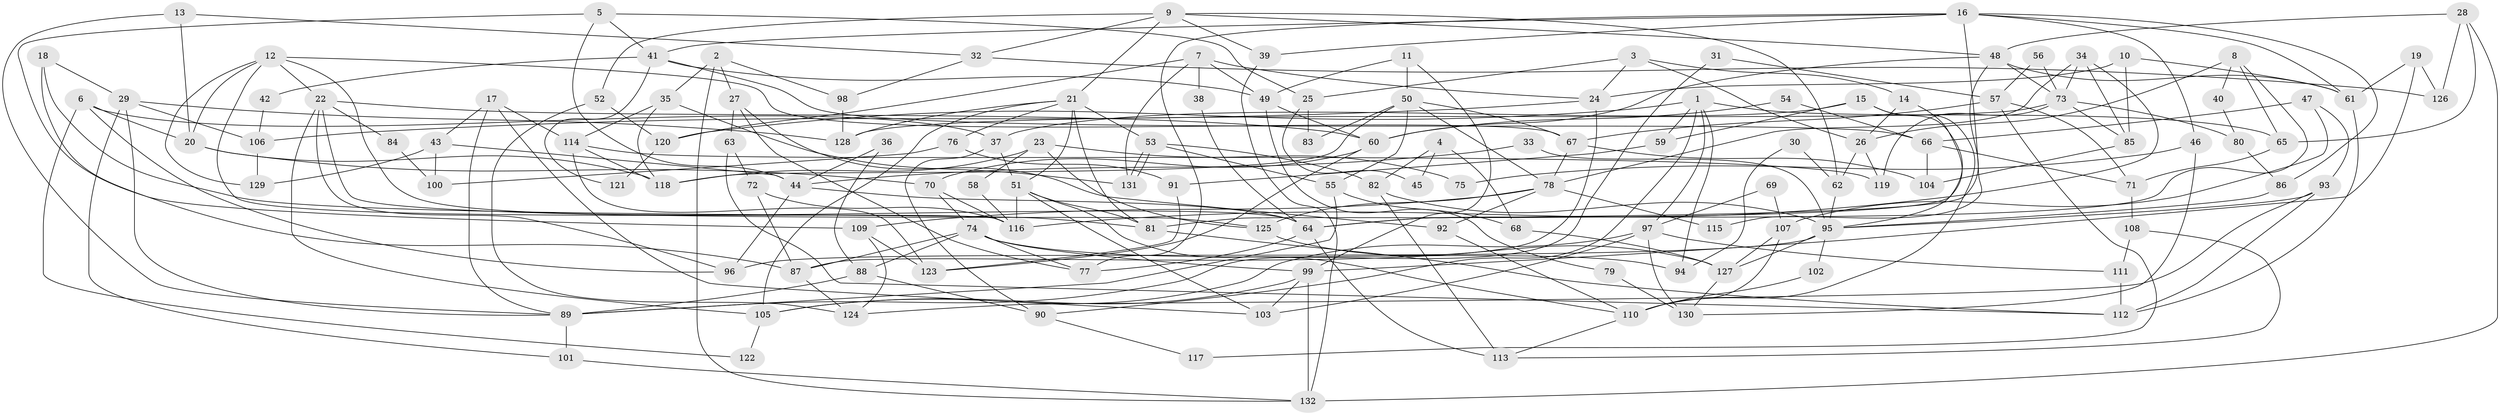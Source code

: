 // Generated by graph-tools (version 1.1) at 2025/15/03/09/25 04:15:10]
// undirected, 132 vertices, 264 edges
graph export_dot {
graph [start="1"]
  node [color=gray90,style=filled];
  1;
  2;
  3;
  4;
  5;
  6;
  7;
  8;
  9;
  10;
  11;
  12;
  13;
  14;
  15;
  16;
  17;
  18;
  19;
  20;
  21;
  22;
  23;
  24;
  25;
  26;
  27;
  28;
  29;
  30;
  31;
  32;
  33;
  34;
  35;
  36;
  37;
  38;
  39;
  40;
  41;
  42;
  43;
  44;
  45;
  46;
  47;
  48;
  49;
  50;
  51;
  52;
  53;
  54;
  55;
  56;
  57;
  58;
  59;
  60;
  61;
  62;
  63;
  64;
  65;
  66;
  67;
  68;
  69;
  70;
  71;
  72;
  73;
  74;
  75;
  76;
  77;
  78;
  79;
  80;
  81;
  82;
  83;
  84;
  85;
  86;
  87;
  88;
  89;
  90;
  91;
  92;
  93;
  94;
  95;
  96;
  97;
  98;
  99;
  100;
  101;
  102;
  103;
  104;
  105;
  106;
  107;
  108;
  109;
  110;
  111;
  112;
  113;
  114;
  115;
  116;
  117;
  118;
  119;
  120;
  121;
  122;
  123;
  124;
  125;
  126;
  127;
  128;
  129;
  130;
  131;
  132;
  1 -- 97;
  1 -- 90;
  1 -- 59;
  1 -- 65;
  1 -- 94;
  1 -- 120;
  2 -- 35;
  2 -- 98;
  2 -- 27;
  2 -- 132;
  3 -- 24;
  3 -- 26;
  3 -- 14;
  3 -- 25;
  4 -- 82;
  4 -- 68;
  4 -- 45;
  5 -- 41;
  5 -- 109;
  5 -- 25;
  5 -- 44;
  6 -- 20;
  6 -- 96;
  6 -- 37;
  6 -- 122;
  7 -- 24;
  7 -- 120;
  7 -- 38;
  7 -- 49;
  7 -- 131;
  8 -- 65;
  8 -- 26;
  8 -- 40;
  8 -- 64;
  9 -- 39;
  9 -- 21;
  9 -- 32;
  9 -- 48;
  9 -- 52;
  9 -- 62;
  10 -- 61;
  10 -- 85;
  10 -- 24;
  11 -- 99;
  11 -- 49;
  11 -- 50;
  12 -- 22;
  12 -- 20;
  12 -- 64;
  12 -- 67;
  12 -- 116;
  12 -- 129;
  13 -- 89;
  13 -- 20;
  13 -- 32;
  14 -- 81;
  14 -- 26;
  15 -- 37;
  15 -- 95;
  15 -- 59;
  15 -- 110;
  16 -- 61;
  16 -- 77;
  16 -- 39;
  16 -- 41;
  16 -- 46;
  16 -- 86;
  16 -- 115;
  17 -- 89;
  17 -- 43;
  17 -- 103;
  17 -- 114;
  18 -- 29;
  18 -- 81;
  18 -- 87;
  19 -- 99;
  19 -- 126;
  19 -- 61;
  20 -- 70;
  20 -- 118;
  21 -- 53;
  21 -- 51;
  21 -- 76;
  21 -- 81;
  21 -- 105;
  21 -- 128;
  22 -- 105;
  22 -- 60;
  22 -- 84;
  22 -- 96;
  22 -- 125;
  23 -- 118;
  23 -- 125;
  23 -- 58;
  23 -- 75;
  24 -- 87;
  24 -- 106;
  25 -- 45;
  25 -- 83;
  26 -- 119;
  26 -- 62;
  27 -- 92;
  27 -- 63;
  27 -- 77;
  28 -- 65;
  28 -- 48;
  28 -- 126;
  28 -- 132;
  29 -- 101;
  29 -- 128;
  29 -- 89;
  29 -- 106;
  30 -- 94;
  30 -- 62;
  31 -- 57;
  31 -- 89;
  32 -- 98;
  32 -- 126;
  33 -- 44;
  33 -- 95;
  34 -- 116;
  34 -- 73;
  34 -- 78;
  34 -- 85;
  35 -- 131;
  35 -- 118;
  35 -- 114;
  36 -- 88;
  36 -- 44;
  37 -- 51;
  37 -- 90;
  38 -- 64;
  39 -- 132;
  40 -- 80;
  41 -- 49;
  41 -- 42;
  41 -- 66;
  41 -- 121;
  42 -- 106;
  43 -- 44;
  43 -- 129;
  43 -- 100;
  44 -- 64;
  44 -- 96;
  46 -- 130;
  46 -- 75;
  47 -- 93;
  47 -- 107;
  47 -- 66;
  48 -- 64;
  48 -- 60;
  48 -- 61;
  48 -- 73;
  49 -- 60;
  49 -- 79;
  50 -- 78;
  50 -- 55;
  50 -- 67;
  50 -- 83;
  50 -- 118;
  51 -- 116;
  51 -- 81;
  51 -- 103;
  51 -- 110;
  52 -- 124;
  52 -- 120;
  53 -- 131;
  53 -- 131;
  53 -- 82;
  53 -- 55;
  54 -- 66;
  54 -- 60;
  55 -- 68;
  55 -- 89;
  56 -- 57;
  56 -- 73;
  57 -- 71;
  57 -- 67;
  57 -- 117;
  58 -- 116;
  59 -- 91;
  60 -- 123;
  60 -- 70;
  61 -- 112;
  62 -- 95;
  63 -- 72;
  63 -- 112;
  64 -- 77;
  64 -- 113;
  65 -- 71;
  66 -- 71;
  66 -- 104;
  67 -- 78;
  67 -- 104;
  68 -- 127;
  69 -- 107;
  69 -- 97;
  70 -- 74;
  70 -- 116;
  71 -- 108;
  72 -- 87;
  72 -- 116;
  73 -- 85;
  73 -- 80;
  73 -- 119;
  73 -- 128;
  74 -- 99;
  74 -- 77;
  74 -- 87;
  74 -- 88;
  74 -- 94;
  76 -- 91;
  76 -- 100;
  78 -- 92;
  78 -- 109;
  78 -- 115;
  78 -- 125;
  79 -- 130;
  80 -- 86;
  81 -- 112;
  82 -- 95;
  82 -- 113;
  84 -- 100;
  85 -- 104;
  86 -- 95;
  87 -- 124;
  88 -- 89;
  88 -- 90;
  89 -- 101;
  90 -- 117;
  91 -- 123;
  92 -- 110;
  93 -- 112;
  93 -- 95;
  93 -- 124;
  95 -- 96;
  95 -- 102;
  95 -- 127;
  97 -- 103;
  97 -- 105;
  97 -- 111;
  97 -- 130;
  98 -- 128;
  99 -- 103;
  99 -- 132;
  99 -- 105;
  101 -- 132;
  102 -- 110;
  105 -- 122;
  106 -- 129;
  107 -- 127;
  107 -- 110;
  108 -- 111;
  108 -- 113;
  109 -- 124;
  109 -- 123;
  110 -- 113;
  111 -- 112;
  114 -- 118;
  114 -- 119;
  114 -- 123;
  120 -- 121;
  125 -- 127;
  127 -- 130;
}
